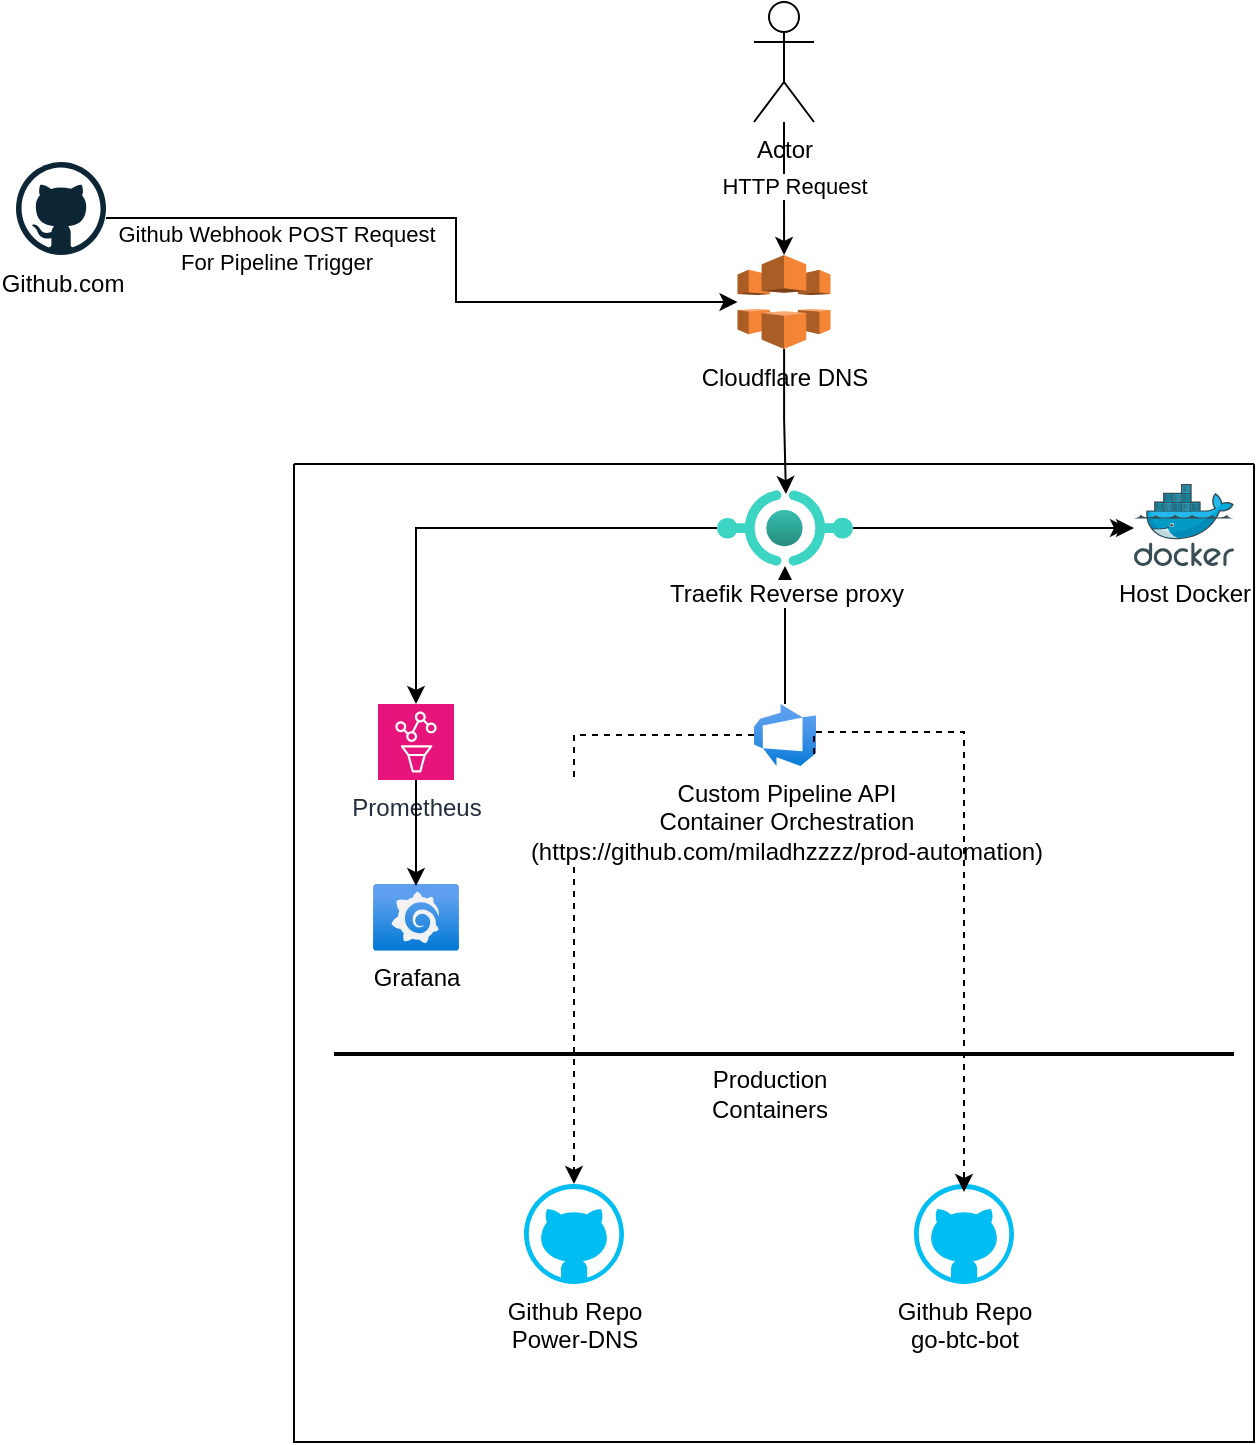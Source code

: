 <mxfile version="24.0.6" type="device">
  <diagram name="Page-1" id="hSJEwupMG3k8w1wVcfl2">
    <mxGraphModel dx="1392" dy="865" grid="1" gridSize="10" guides="1" tooltips="1" connect="1" arrows="1" fold="1" page="1" pageScale="1" pageWidth="850" pageHeight="1100" background="none" math="0" shadow="0">
      <root>
        <mxCell id="0" />
        <mxCell id="1" parent="0" />
        <mxCell id="58pLFXrUyqDPHHsLKQ8m-24" style="edgeStyle=orthogonalEdgeStyle;rounded=0;orthogonalLoop=1;jettySize=auto;html=1;" edge="1" parent="1" source="58pLFXrUyqDPHHsLKQ8m-20" target="58pLFXrUyqDPHHsLKQ8m-21">
          <mxGeometry relative="1" as="geometry" />
        </mxCell>
        <mxCell id="58pLFXrUyqDPHHsLKQ8m-25" value="HTTP Request" style="edgeLabel;html=1;align=center;verticalAlign=middle;resizable=0;points=[];" vertex="1" connectable="0" parent="58pLFXrUyqDPHHsLKQ8m-24">
          <mxGeometry x="-0.055" y="5" relative="1" as="geometry">
            <mxPoint as="offset" />
          </mxGeometry>
        </mxCell>
        <mxCell id="58pLFXrUyqDPHHsLKQ8m-20" value="Actor" style="shape=umlActor;verticalLabelPosition=bottom;verticalAlign=top;html=1;outlineConnect=0;" vertex="1" parent="1">
          <mxGeometry x="419" y="10" width="30" height="60" as="geometry" />
        </mxCell>
        <mxCell id="58pLFXrUyqDPHHsLKQ8m-21" value="Cloudflare DNS" style="outlineConnect=0;dashed=0;verticalLabelPosition=bottom;verticalAlign=top;align=center;html=1;shape=mxgraph.aws3.cloudfront;fillColor=#F58536;gradientColor=none;" vertex="1" parent="1">
          <mxGeometry x="410.75" y="136.5" width="46.5" height="47" as="geometry" />
        </mxCell>
        <mxCell id="58pLFXrUyqDPHHsLKQ8m-3" value="" style="swimlane;startSize=0;" vertex="1" parent="1">
          <mxGeometry x="189" y="241" width="480" height="489" as="geometry" />
        </mxCell>
        <mxCell id="58pLFXrUyqDPHHsLKQ8m-2" value="Host Docker" style="image;sketch=0;aspect=fixed;html=1;points=[];align=center;fontSize=12;image=img/lib/mscae/Docker.svg;" vertex="1" parent="58pLFXrUyqDPHHsLKQ8m-3">
          <mxGeometry x="420" y="10" width="50" height="41" as="geometry" />
        </mxCell>
        <mxCell id="58pLFXrUyqDPHHsLKQ8m-5" value="Production Containers" style="text;html=1;align=center;verticalAlign=middle;whiteSpace=wrap;rounded=0;" vertex="1" parent="58pLFXrUyqDPHHsLKQ8m-3">
          <mxGeometry x="177.5" y="300" width="120" height="30" as="geometry" />
        </mxCell>
        <mxCell id="58pLFXrUyqDPHHsLKQ8m-37" style="edgeStyle=orthogonalEdgeStyle;rounded=0;orthogonalLoop=1;jettySize=auto;html=1;dashed=1;" edge="1" parent="58pLFXrUyqDPHHsLKQ8m-3" source="58pLFXrUyqDPHHsLKQ8m-6" target="58pLFXrUyqDPHHsLKQ8m-12">
          <mxGeometry relative="1" as="geometry" />
        </mxCell>
        <mxCell id="58pLFXrUyqDPHHsLKQ8m-41" style="edgeStyle=orthogonalEdgeStyle;rounded=0;orthogonalLoop=1;jettySize=auto;html=1;" edge="1" parent="58pLFXrUyqDPHHsLKQ8m-3" source="58pLFXrUyqDPHHsLKQ8m-1" target="58pLFXrUyqDPHHsLKQ8m-2">
          <mxGeometry relative="1" as="geometry">
            <Array as="points">
              <mxPoint x="246" y="40" />
            </Array>
          </mxGeometry>
        </mxCell>
        <mxCell id="58pLFXrUyqDPHHsLKQ8m-6" value="Custom Pipeline API&lt;br&gt;Container Orchestration&lt;br&gt;(https://github.com/miladhzzzz/prod-automation)" style="image;aspect=fixed;html=1;points=[];align=center;fontSize=12;image=img/lib/azure2/devops/Azure_DevOps.svg;" vertex="1" parent="58pLFXrUyqDPHHsLKQ8m-3">
          <mxGeometry x="230" y="120" width="31" height="31" as="geometry" />
        </mxCell>
        <mxCell id="58pLFXrUyqDPHHsLKQ8m-8" value="" style="line;strokeWidth=2;html=1;" vertex="1" parent="58pLFXrUyqDPHHsLKQ8m-3">
          <mxGeometry x="20" y="290" width="450" height="10" as="geometry" />
        </mxCell>
        <mxCell id="58pLFXrUyqDPHHsLKQ8m-12" value="Github Repo&lt;br&gt;Power-DNS" style="verticalLabelPosition=bottom;html=1;verticalAlign=top;align=center;strokeColor=none;fillColor=#00BEF2;shape=mxgraph.azure.github_code;pointerEvents=1;" vertex="1" parent="58pLFXrUyqDPHHsLKQ8m-3">
          <mxGeometry x="115" y="360" width="50" height="50" as="geometry" />
        </mxCell>
        <mxCell id="58pLFXrUyqDPHHsLKQ8m-13" value="Github Repo&lt;br&gt;go-btc-bot" style="verticalLabelPosition=bottom;html=1;verticalAlign=top;align=center;strokeColor=none;fillColor=#00BEF2;shape=mxgraph.azure.github_code;pointerEvents=1;" vertex="1" parent="58pLFXrUyqDPHHsLKQ8m-3">
          <mxGeometry x="310" y="360" width="50" height="50" as="geometry" />
        </mxCell>
        <mxCell id="58pLFXrUyqDPHHsLKQ8m-33" style="edgeStyle=orthogonalEdgeStyle;rounded=0;orthogonalLoop=1;jettySize=auto;html=1;" edge="1" parent="58pLFXrUyqDPHHsLKQ8m-3" source="58pLFXrUyqDPHHsLKQ8m-1" target="58pLFXrUyqDPHHsLKQ8m-15">
          <mxGeometry relative="1" as="geometry" />
        </mxCell>
        <mxCell id="58pLFXrUyqDPHHsLKQ8m-15" value="Prometheus" style="sketch=0;points=[[0,0,0],[0.25,0,0],[0.5,0,0],[0.75,0,0],[1,0,0],[0,1,0],[0.25,1,0],[0.5,1,0],[0.75,1,0],[1,1,0],[0,0.25,0],[0,0.5,0],[0,0.75,0],[1,0.25,0],[1,0.5,0],[1,0.75,0]];points=[[0,0,0],[0.25,0,0],[0.5,0,0],[0.75,0,0],[1,0,0],[0,1,0],[0.25,1,0],[0.5,1,0],[0.75,1,0],[1,1,0],[0,0.25,0],[0,0.5,0],[0,0.75,0],[1,0.25,0],[1,0.5,0],[1,0.75,0]];outlineConnect=0;fontColor=#232F3E;fillColor=#E7157B;strokeColor=#ffffff;dashed=0;verticalLabelPosition=bottom;verticalAlign=top;align=center;html=1;fontSize=12;fontStyle=0;aspect=fixed;shape=mxgraph.aws4.resourceIcon;resIcon=mxgraph.aws4.managed_service_for_prometheus;" vertex="1" parent="58pLFXrUyqDPHHsLKQ8m-3">
          <mxGeometry x="42" y="120" width="38" height="38" as="geometry" />
        </mxCell>
        <mxCell id="58pLFXrUyqDPHHsLKQ8m-16" value="Grafana&lt;div&gt;&lt;br&gt;&lt;/div&gt;" style="image;aspect=fixed;html=1;points=[];align=center;fontSize=12;image=img/lib/azure2/other/Grafana.svg;" vertex="1" parent="58pLFXrUyqDPHHsLKQ8m-3">
          <mxGeometry x="39.5" y="210" width="43" height="33.39" as="geometry" />
        </mxCell>
        <mxCell id="58pLFXrUyqDPHHsLKQ8m-18" style="edgeStyle=orthogonalEdgeStyle;rounded=0;orthogonalLoop=1;jettySize=auto;html=1;entryX=0.5;entryY=0.03;entryDx=0;entryDy=0;entryPerimeter=0;" edge="1" parent="58pLFXrUyqDPHHsLKQ8m-3" source="58pLFXrUyqDPHHsLKQ8m-15" target="58pLFXrUyqDPHHsLKQ8m-16">
          <mxGeometry relative="1" as="geometry" />
        </mxCell>
        <mxCell id="58pLFXrUyqDPHHsLKQ8m-34" style="edgeStyle=orthogonalEdgeStyle;rounded=0;orthogonalLoop=1;jettySize=auto;html=1;entryX=-0.06;entryY=0.537;entryDx=0;entryDy=0;entryPerimeter=0;" edge="1" parent="58pLFXrUyqDPHHsLKQ8m-3" source="58pLFXrUyqDPHHsLKQ8m-1" target="58pLFXrUyqDPHHsLKQ8m-2">
          <mxGeometry relative="1" as="geometry" />
        </mxCell>
        <mxCell id="58pLFXrUyqDPHHsLKQ8m-38" style="edgeStyle=orthogonalEdgeStyle;rounded=0;orthogonalLoop=1;jettySize=auto;html=1;dashed=1;" edge="1" parent="58pLFXrUyqDPHHsLKQ8m-3">
          <mxGeometry relative="1" as="geometry">
            <mxPoint x="260" y="145" as="sourcePoint" />
            <mxPoint x="335" y="364" as="targetPoint" />
            <Array as="points">
              <mxPoint x="260" y="134" />
              <mxPoint x="335" y="134" />
            </Array>
          </mxGeometry>
        </mxCell>
        <mxCell id="58pLFXrUyqDPHHsLKQ8m-42" value="" style="edgeStyle=orthogonalEdgeStyle;rounded=0;orthogonalLoop=1;jettySize=auto;html=1;" edge="1" parent="58pLFXrUyqDPHHsLKQ8m-3" source="58pLFXrUyqDPHHsLKQ8m-6" target="58pLFXrUyqDPHHsLKQ8m-1">
          <mxGeometry relative="1" as="geometry">
            <mxPoint x="456" y="390" as="sourcePoint" />
            <mxPoint x="630" y="350" as="targetPoint" />
            <Array as="points" />
          </mxGeometry>
        </mxCell>
        <mxCell id="58pLFXrUyqDPHHsLKQ8m-1" value="Traefik Reverse proxy" style="image;aspect=fixed;html=1;points=[];align=center;fontSize=12;image=img/lib/azure2/other/API_Proxy.svg;" vertex="1" parent="58pLFXrUyqDPHHsLKQ8m-3">
          <mxGeometry x="211.5" y="13" width="68" height="38" as="geometry" />
        </mxCell>
        <mxCell id="58pLFXrUyqDPHHsLKQ8m-43" style="edgeStyle=orthogonalEdgeStyle;rounded=0;orthogonalLoop=1;jettySize=auto;html=1;entryX=0.507;entryY=0.053;entryDx=0;entryDy=0;entryPerimeter=0;" edge="1" parent="1" source="58pLFXrUyqDPHHsLKQ8m-21" target="58pLFXrUyqDPHHsLKQ8m-1">
          <mxGeometry relative="1" as="geometry" />
        </mxCell>
        <mxCell id="58pLFXrUyqDPHHsLKQ8m-47" style="edgeStyle=orthogonalEdgeStyle;rounded=0;orthogonalLoop=1;jettySize=auto;html=1;" edge="1" parent="1" source="58pLFXrUyqDPHHsLKQ8m-46" target="58pLFXrUyqDPHHsLKQ8m-21">
          <mxGeometry relative="1" as="geometry">
            <Array as="points">
              <mxPoint x="270" y="118" />
              <mxPoint x="270" y="160" />
            </Array>
          </mxGeometry>
        </mxCell>
        <mxCell id="58pLFXrUyqDPHHsLKQ8m-48" value="Github Webhook POST Request&lt;br&gt;For Pipeline Trigger" style="edgeLabel;html=1;align=center;verticalAlign=middle;resizable=0;points=[];" vertex="1" connectable="0" parent="58pLFXrUyqDPHHsLKQ8m-47">
          <mxGeometry x="-0.276" y="-3" relative="1" as="geometry">
            <mxPoint x="-45" y="12" as="offset" />
          </mxGeometry>
        </mxCell>
        <mxCell id="58pLFXrUyqDPHHsLKQ8m-46" value="Github.com&lt;div&gt;&lt;br&gt;&lt;/div&gt;" style="dashed=0;outlineConnect=0;html=1;align=center;labelPosition=center;verticalLabelPosition=bottom;verticalAlign=top;shape=mxgraph.weblogos.github" vertex="1" parent="1">
          <mxGeometry x="50" y="90" width="45" height="46.5" as="geometry" />
        </mxCell>
      </root>
    </mxGraphModel>
  </diagram>
</mxfile>

